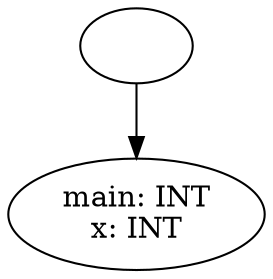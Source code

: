 digraph AST {
  "126405676751152" [label=""];
  "126405676751152" -> "126405676748560";
  "126405676748560" [label="main: INT
x: INT"];
}
